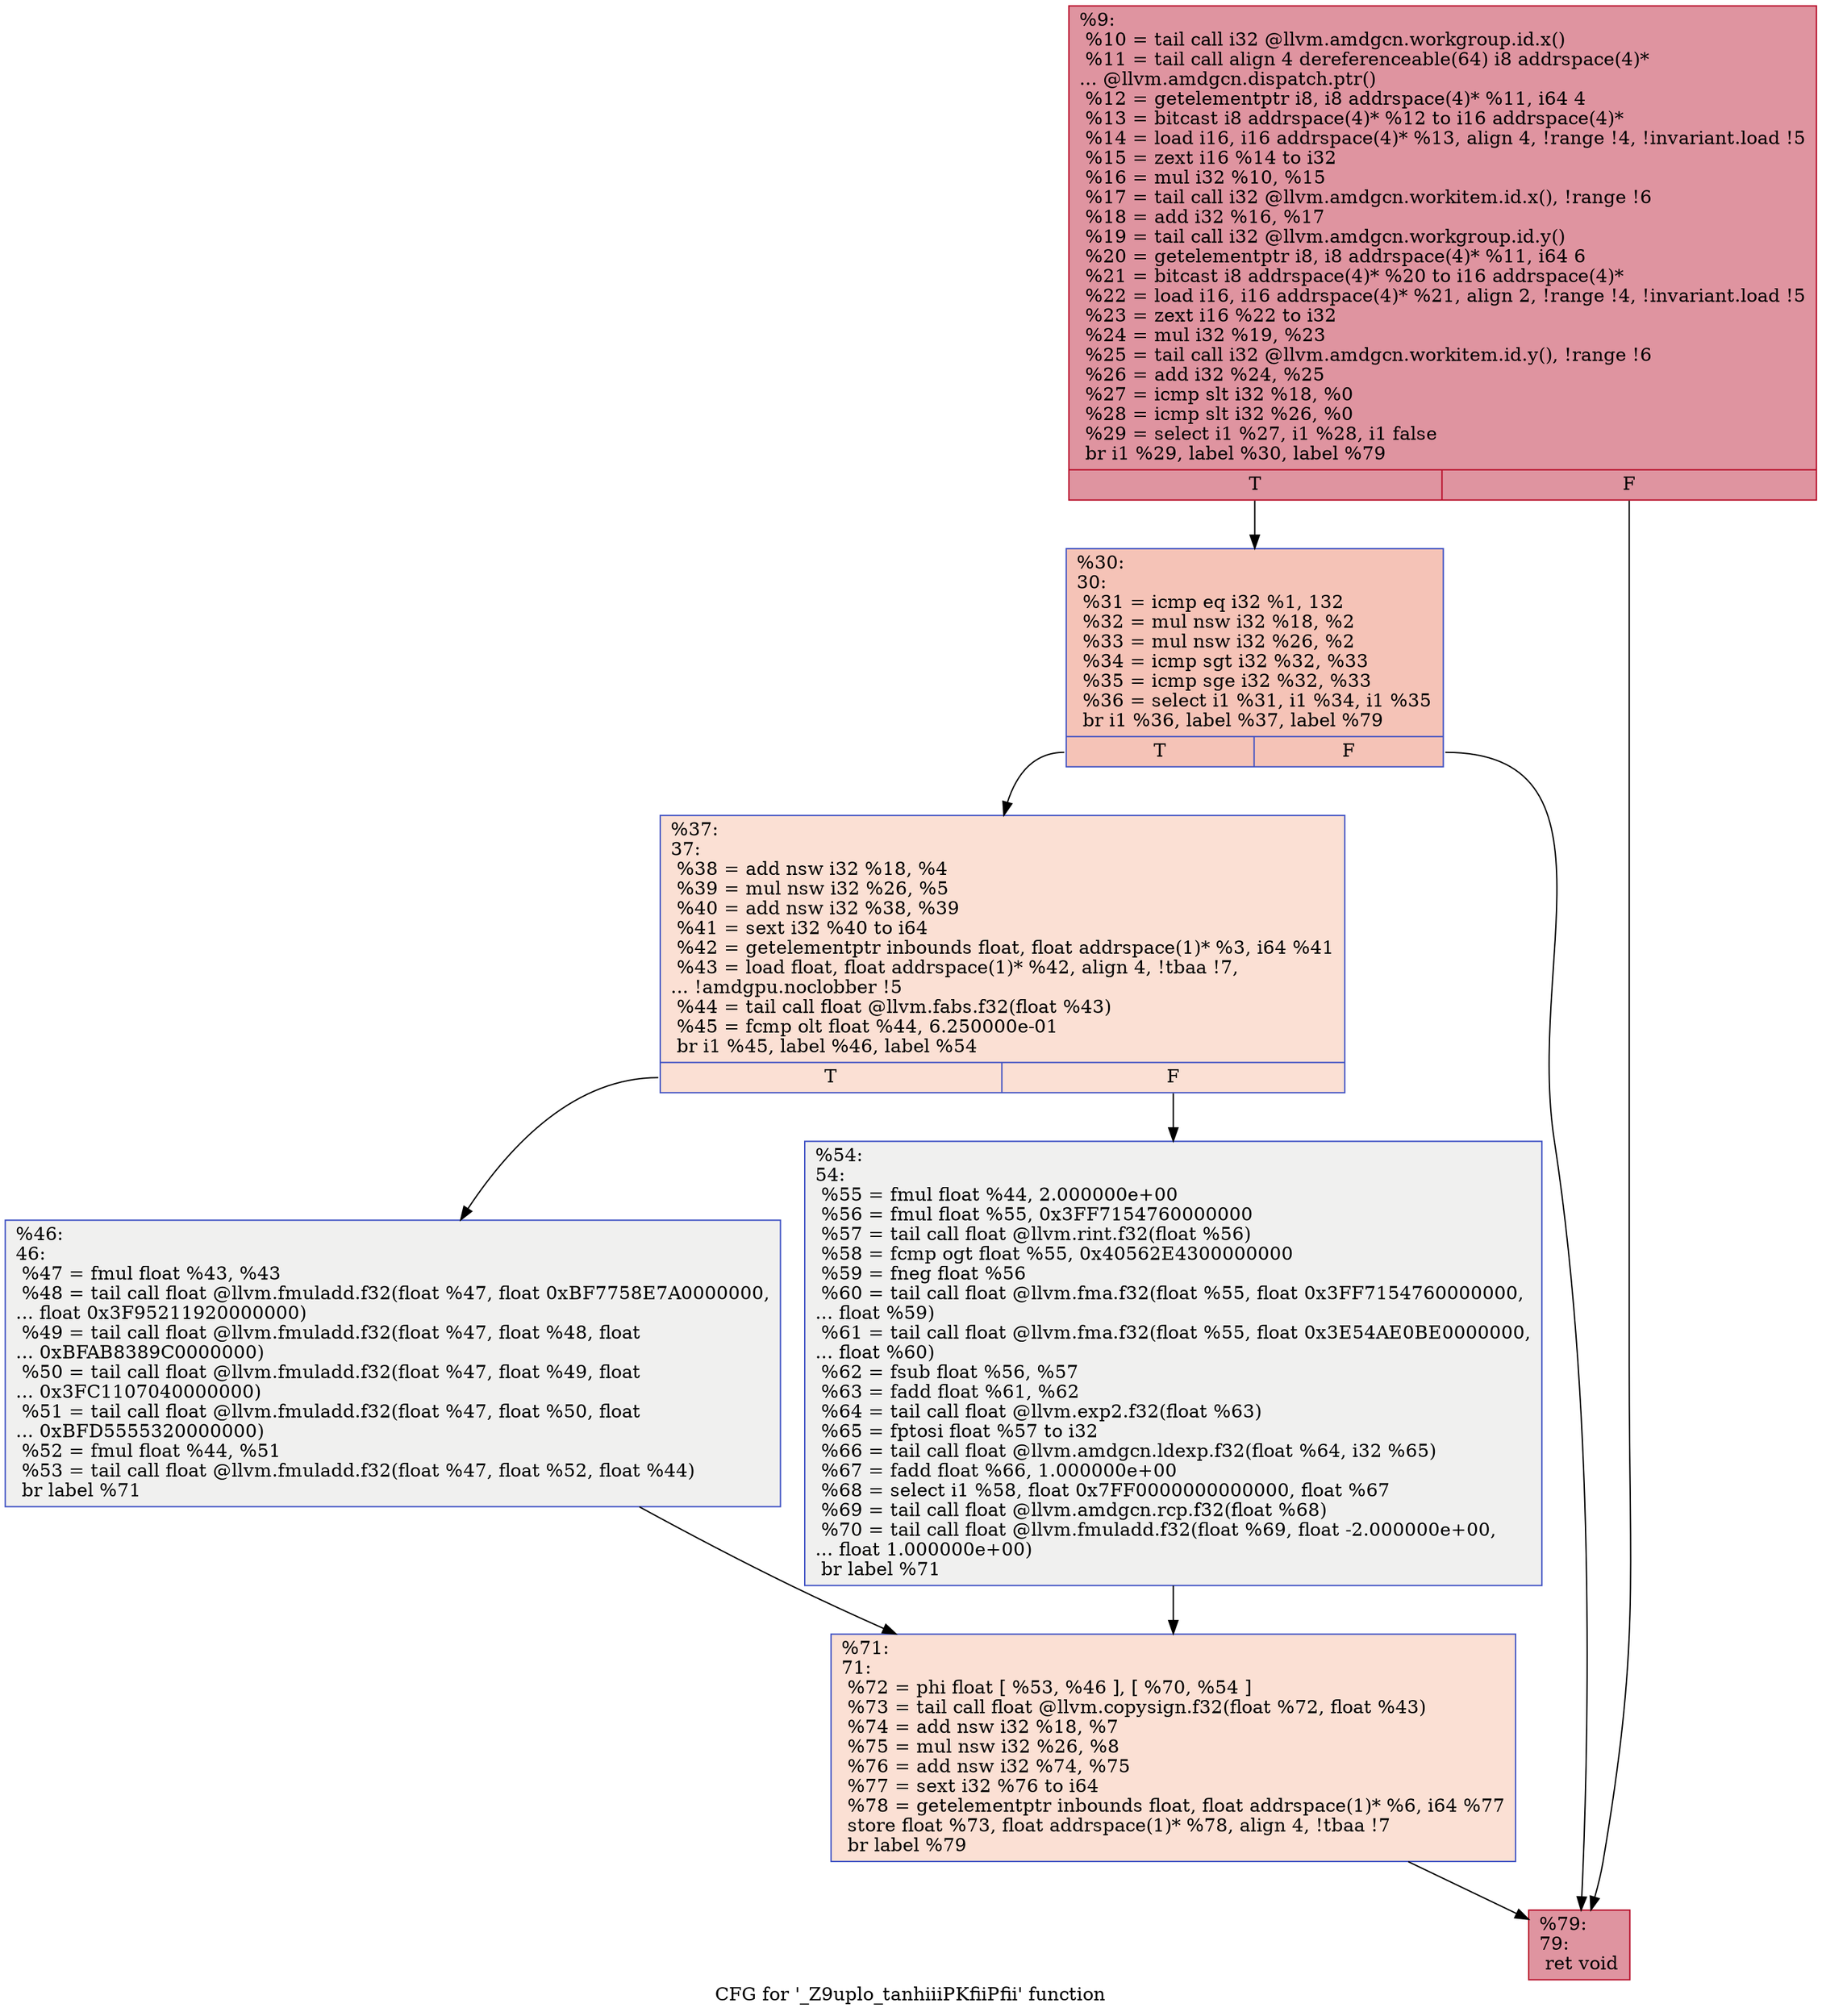 digraph "CFG for '_Z9uplo_tanhiiiPKfiiPfii' function" {
	label="CFG for '_Z9uplo_tanhiiiPKfiiPfii' function";

	Node0x4d80690 [shape=record,color="#b70d28ff", style=filled, fillcolor="#b70d2870",label="{%9:\l  %10 = tail call i32 @llvm.amdgcn.workgroup.id.x()\l  %11 = tail call align 4 dereferenceable(64) i8 addrspace(4)*\l... @llvm.amdgcn.dispatch.ptr()\l  %12 = getelementptr i8, i8 addrspace(4)* %11, i64 4\l  %13 = bitcast i8 addrspace(4)* %12 to i16 addrspace(4)*\l  %14 = load i16, i16 addrspace(4)* %13, align 4, !range !4, !invariant.load !5\l  %15 = zext i16 %14 to i32\l  %16 = mul i32 %10, %15\l  %17 = tail call i32 @llvm.amdgcn.workitem.id.x(), !range !6\l  %18 = add i32 %16, %17\l  %19 = tail call i32 @llvm.amdgcn.workgroup.id.y()\l  %20 = getelementptr i8, i8 addrspace(4)* %11, i64 6\l  %21 = bitcast i8 addrspace(4)* %20 to i16 addrspace(4)*\l  %22 = load i16, i16 addrspace(4)* %21, align 2, !range !4, !invariant.load !5\l  %23 = zext i16 %22 to i32\l  %24 = mul i32 %19, %23\l  %25 = tail call i32 @llvm.amdgcn.workitem.id.y(), !range !6\l  %26 = add i32 %24, %25\l  %27 = icmp slt i32 %18, %0\l  %28 = icmp slt i32 %26, %0\l  %29 = select i1 %27, i1 %28, i1 false\l  br i1 %29, label %30, label %79\l|{<s0>T|<s1>F}}"];
	Node0x4d80690:s0 -> Node0x4d84c50;
	Node0x4d80690:s1 -> Node0x4d84ce0;
	Node0x4d84c50 [shape=record,color="#3d50c3ff", style=filled, fillcolor="#e8765c70",label="{%30:\l30:                                               \l  %31 = icmp eq i32 %1, 132\l  %32 = mul nsw i32 %18, %2\l  %33 = mul nsw i32 %26, %2\l  %34 = icmp sgt i32 %32, %33\l  %35 = icmp sge i32 %32, %33\l  %36 = select i1 %31, i1 %34, i1 %35\l  br i1 %36, label %37, label %79\l|{<s0>T|<s1>F}}"];
	Node0x4d84c50:s0 -> Node0x4d82cd0;
	Node0x4d84c50:s1 -> Node0x4d84ce0;
	Node0x4d82cd0 [shape=record,color="#3d50c3ff", style=filled, fillcolor="#f7b99e70",label="{%37:\l37:                                               \l  %38 = add nsw i32 %18, %4\l  %39 = mul nsw i32 %26, %5\l  %40 = add nsw i32 %38, %39\l  %41 = sext i32 %40 to i64\l  %42 = getelementptr inbounds float, float addrspace(1)* %3, i64 %41\l  %43 = load float, float addrspace(1)* %42, align 4, !tbaa !7,\l... !amdgpu.noclobber !5\l  %44 = tail call float @llvm.fabs.f32(float %43)\l  %45 = fcmp olt float %44, 6.250000e-01\l  br i1 %45, label %46, label %54\l|{<s0>T|<s1>F}}"];
	Node0x4d82cd0:s0 -> Node0x4d86550;
	Node0x4d82cd0:s1 -> Node0x4d865e0;
	Node0x4d86550 [shape=record,color="#3d50c3ff", style=filled, fillcolor="#dedcdb70",label="{%46:\l46:                                               \l  %47 = fmul float %43, %43\l  %48 = tail call float @llvm.fmuladd.f32(float %47, float 0xBF7758E7A0000000,\l... float 0x3F95211920000000)\l  %49 = tail call float @llvm.fmuladd.f32(float %47, float %48, float\l... 0xBFAB8389C0000000)\l  %50 = tail call float @llvm.fmuladd.f32(float %47, float %49, float\l... 0x3FC1107040000000)\l  %51 = tail call float @llvm.fmuladd.f32(float %47, float %50, float\l... 0xBFD5555320000000)\l  %52 = fmul float %44, %51\l  %53 = tail call float @llvm.fmuladd.f32(float %47, float %52, float %44)\l  br label %71\l}"];
	Node0x4d86550 -> Node0x4d87140;
	Node0x4d865e0 [shape=record,color="#3d50c3ff", style=filled, fillcolor="#dedcdb70",label="{%54:\l54:                                               \l  %55 = fmul float %44, 2.000000e+00\l  %56 = fmul float %55, 0x3FF7154760000000\l  %57 = tail call float @llvm.rint.f32(float %56)\l  %58 = fcmp ogt float %55, 0x40562E4300000000\l  %59 = fneg float %56\l  %60 = tail call float @llvm.fma.f32(float %55, float 0x3FF7154760000000,\l... float %59)\l  %61 = tail call float @llvm.fma.f32(float %55, float 0x3E54AE0BE0000000,\l... float %60)\l  %62 = fsub float %56, %57\l  %63 = fadd float %61, %62\l  %64 = tail call float @llvm.exp2.f32(float %63)\l  %65 = fptosi float %57 to i32\l  %66 = tail call float @llvm.amdgcn.ldexp.f32(float %64, i32 %65)\l  %67 = fadd float %66, 1.000000e+00\l  %68 = select i1 %58, float 0x7FF0000000000000, float %67\l  %69 = tail call float @llvm.amdgcn.rcp.f32(float %68)\l  %70 = tail call float @llvm.fmuladd.f32(float %69, float -2.000000e+00,\l... float 1.000000e+00)\l  br label %71\l}"];
	Node0x4d865e0 -> Node0x4d87140;
	Node0x4d87140 [shape=record,color="#3d50c3ff", style=filled, fillcolor="#f7b99e70",label="{%71:\l71:                                               \l  %72 = phi float [ %53, %46 ], [ %70, %54 ]\l  %73 = tail call float @llvm.copysign.f32(float %72, float %43)\l  %74 = add nsw i32 %18, %7\l  %75 = mul nsw i32 %26, %8\l  %76 = add nsw i32 %74, %75\l  %77 = sext i32 %76 to i64\l  %78 = getelementptr inbounds float, float addrspace(1)* %6, i64 %77\l  store float %73, float addrspace(1)* %78, align 4, !tbaa !7\l  br label %79\l}"];
	Node0x4d87140 -> Node0x4d84ce0;
	Node0x4d84ce0 [shape=record,color="#b70d28ff", style=filled, fillcolor="#b70d2870",label="{%79:\l79:                                               \l  ret void\l}"];
}
